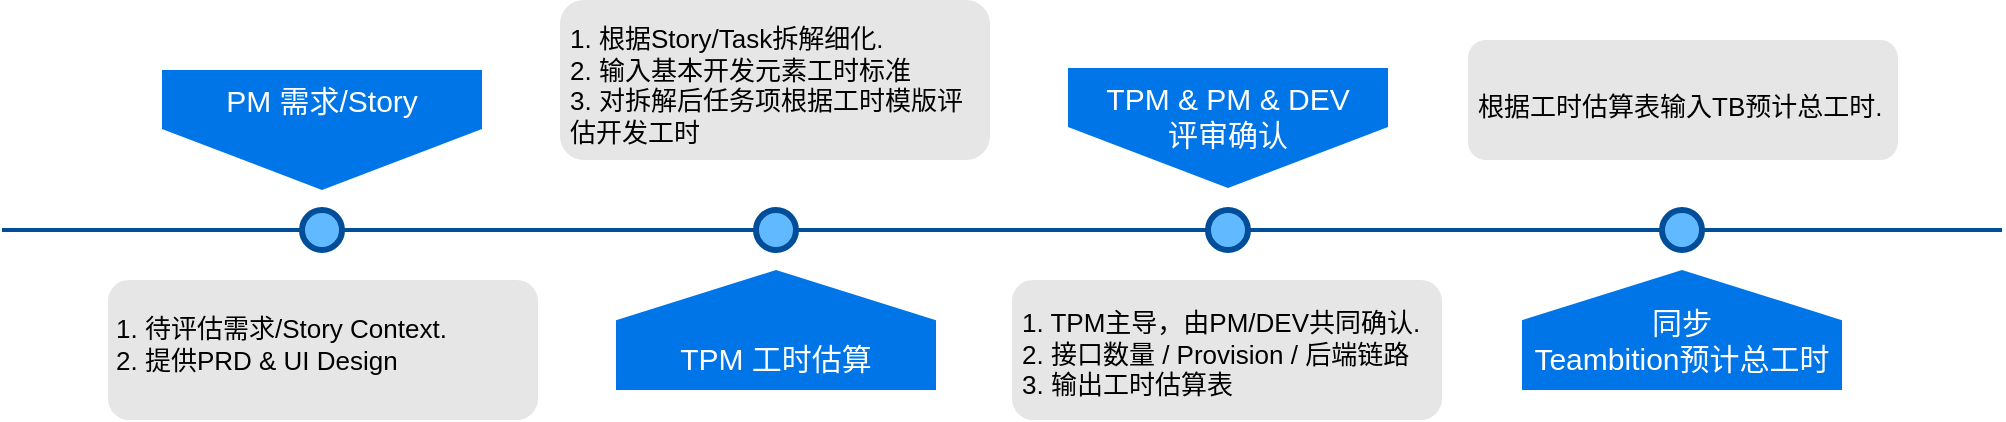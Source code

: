 <mxfile version="18.1.3" type="github">
  <diagram name="Page-1" id="82e54ff1-d628-8f03-85c4-9753963a91cd">
    <mxGraphModel dx="1196" dy="738" grid="1" gridSize="10" guides="1" tooltips="1" connect="1" arrows="1" fold="1" page="1" pageScale="1" pageWidth="1100" pageHeight="850" background="none" math="0" shadow="0">
      <root>
        <mxCell id="0" />
        <mxCell id="1" parent="0" />
        <mxCell id="4ec97bd9e5d20128-1" value="" style="line;strokeWidth=2;html=1;fillColor=none;fontSize=28;fontColor=#004D99;strokeColor=#004D99;" parent="1" vertex="1">
          <mxGeometry x="40" y="400" width="1000" height="10" as="geometry" />
        </mxCell>
        <mxCell id="4ec97bd9e5d20128-5" value="PM 需求/Story" style="shape=offPageConnector;whiteSpace=wrap;html=1;fillColor=#0075E8;fontSize=15;fontColor=#FFFFFF;size=0.509;verticalAlign=top;strokeColor=none;" parent="1" vertex="1">
          <mxGeometry x="120" y="325" width="160" height="60" as="geometry" />
        </mxCell>
        <mxCell id="4ec97bd9e5d20128-6" value="TPM &amp;amp; PM &amp;amp; DEV&lt;br&gt;评审确认" style="shape=offPageConnector;whiteSpace=wrap;html=1;fillColor=#0075E8;fontSize=15;fontColor=#FFFFFF;size=0.509;verticalAlign=top;strokeColor=none;" parent="1" vertex="1">
          <mxGeometry x="573" y="324" width="160" height="60" as="geometry" />
        </mxCell>
        <mxCell id="4ec97bd9e5d20128-7" value="&lt;span&gt;TPM 工时估算&lt;/span&gt;" style="shape=offPageConnector;whiteSpace=wrap;html=1;fillColor=#0075E8;fontSize=15;fontColor=#FFFFFF;size=0.418;flipV=1;verticalAlign=bottom;strokeColor=none;spacingBottom=4;" parent="1" vertex="1">
          <mxGeometry x="347" y="425" width="160" height="60" as="geometry" />
        </mxCell>
        <mxCell id="4ec97bd9e5d20128-8" value="&lt;span&gt;同步&lt;br&gt;Teambition预计总工时&lt;/span&gt;" style="shape=offPageConnector;whiteSpace=wrap;html=1;fillColor=#0075E8;fontSize=15;fontColor=#FFFFFF;size=0.418;flipV=1;verticalAlign=bottom;strokeColor=none;spacingBottom=4;" parent="1" vertex="1">
          <mxGeometry x="800" y="425" width="160" height="60" as="geometry" />
        </mxCell>
        <mxCell id="4ec97bd9e5d20128-9" value="" style="ellipse;whiteSpace=wrap;html=1;fillColor=#61BAFF;fontSize=28;fontColor=#004D99;strokeWidth=3;strokeColor=#004D99;" parent="1" vertex="1">
          <mxGeometry x="190" y="395" width="20" height="20" as="geometry" />
        </mxCell>
        <mxCell id="4ec97bd9e5d20128-10" value="" style="ellipse;whiteSpace=wrap;html=1;fillColor=#61BAFF;fontSize=28;fontColor=#004D99;strokeWidth=3;strokeColor=#004D99;" parent="1" vertex="1">
          <mxGeometry x="417" y="395" width="20" height="20" as="geometry" />
        </mxCell>
        <mxCell id="4ec97bd9e5d20128-11" value="" style="ellipse;whiteSpace=wrap;html=1;fillColor=#61BAFF;fontSize=28;fontColor=#004D99;strokeWidth=3;strokeColor=#004D99;" parent="1" vertex="1">
          <mxGeometry x="643" y="395" width="20" height="20" as="geometry" />
        </mxCell>
        <mxCell id="4ec97bd9e5d20128-13" value="" style="ellipse;whiteSpace=wrap;html=1;fillColor=#61BAFF;fontSize=28;fontColor=#004D99;strokeWidth=3;strokeColor=#004D99;" parent="1" vertex="1">
          <mxGeometry x="870" y="395" width="20" height="20" as="geometry" />
        </mxCell>
        <mxCell id="4ec97bd9e5d20128-14" value="1. 待评估需求/Story Context.&#xa;2. 提供PRD &amp; UI Design" style="text;spacing=4;spacingTop=-7;overflow=hidden;strokeColor=none;strokeWidth=3;fillColor=#E6E6E6;fontSize=13;fontColor=#000000;align=left;rounded=1;verticalAlign=middle;whiteSpace=wrap;" parent="1" vertex="1">
          <mxGeometry x="93" y="430" width="215" height="70" as="geometry" />
        </mxCell>
        <mxCell id="4ec97bd9e5d20128-16" value="1. 根据Story/Task拆解细化.&#xa;2. 输入基本开发元素工时标准&#xa;3. 对拆解后任务项根据工时模版评估开发工时" style="text;spacing=5;spacingTop=2;whiteSpace=wrap;overflow=hidden;strokeColor=none;strokeWidth=3;fillColor=#E6E6E6;fontSize=13;fontColor=#000000;align=left;rounded=1;spacingRight=0;" parent="1" vertex="1">
          <mxGeometry x="319" y="290" width="215" height="80" as="geometry" />
        </mxCell>
        <mxCell id="4ec97bd9e5d20128-17" value="1. TPM主导，由PM/DEV共同确认.&#xa;2. 接口数量 / Provision / 后端链路&#xa;3. 输出工时估算表" style="text;spacing=5;spacingTop=4;whiteSpace=wrap;overflow=hidden;strokeColor=none;strokeWidth=3;fillColor=#E6E6E6;fontSize=13;fontColor=#000000;align=left;rounded=1;" parent="1" vertex="1">
          <mxGeometry x="545" y="430" width="215" height="70" as="geometry" />
        </mxCell>
        <mxCell id="4ec97bd9e5d20128-18" value="根据工时估算表输入TB预计总工时." style="text;spacing=5;spacingTop=16;whiteSpace=wrap;overflow=hidden;strokeColor=none;strokeWidth=3;fillColor=#E6E6E6;fontSize=13;fontColor=#000000;align=left;rounded=1;" parent="1" vertex="1">
          <mxGeometry x="773" y="310" width="215" height="60" as="geometry" />
        </mxCell>
      </root>
    </mxGraphModel>
  </diagram>
</mxfile>
